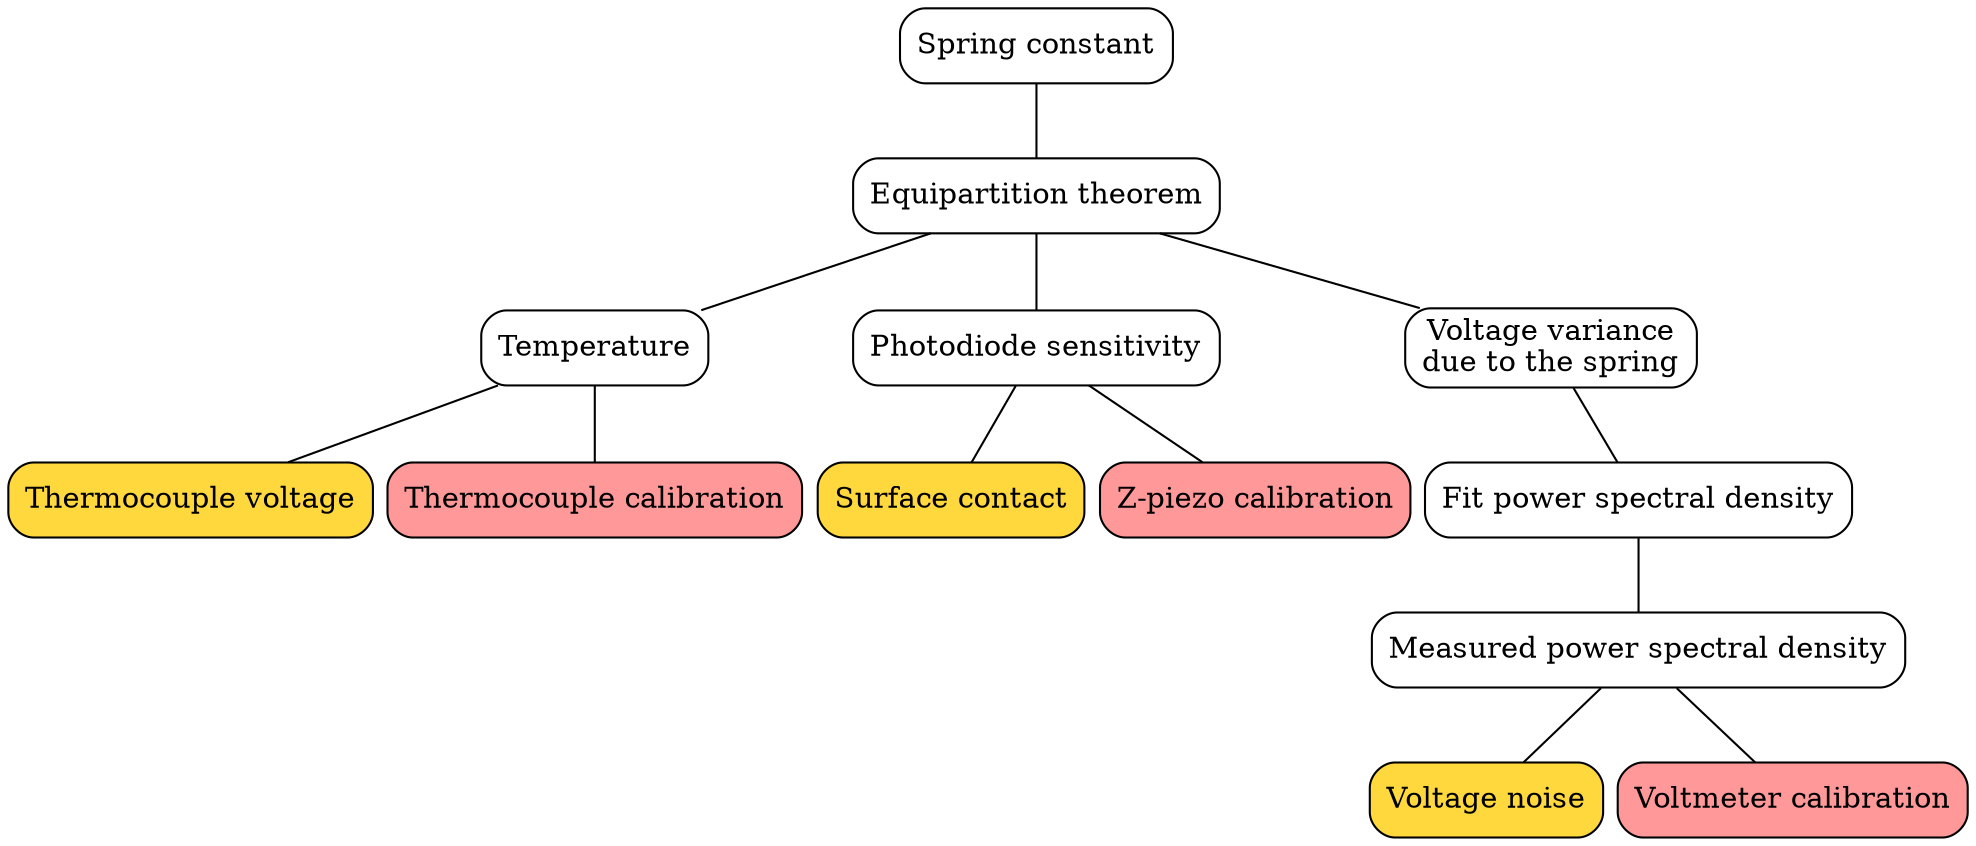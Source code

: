 graph message_handler {

  epsilon=0.01;
  nodesep=0.1; /* inches */

  edge [
//    arrowhead=normal,
//    dir=both,
//    len=1
	];

  /* concept nodes */
  node [
    shape=box,
//    fontsize=12,
    color=black,
    fillcolor=white,
    style="rounded,filled"
	];

  k_spring [label="Spring constant"];
  equipartition [label="Equipartition theorem"];

  temperature [label="Temperature"];

  photo_sense [label="Photodiode sensitivity"];

  voltage_var_spring [label="Voltage variance\ndue to the spring"];
  psd_fit [label="Fit power spectral density"];
  psd_measured [label="Measured power spectral density"];


  /* data nodes */
  node [
    fillcolor="#ffd83d", /* drexel yellow */
	];

  thermocouple [label="Thermocouple voltage"];
  contact_slope [label="Surface contact"];
  voltage_noise [label="Voltage noise"];

  /* Deeper calibration nodes */
  node [
    fillcolor="#ff9999", /* reddish */
	];
  zp_calib [label="Z-piezo calibration"];
  volt_calib [label="Voltmeter calibration"];
  thermocouple_calib [label="Thermocouple calibration"];

  k_spring -- equipartition;

  equipartition -- temperature -- thermocouple;
  equipartition -- photo_sense -- contact_slope;
  equipartition -- voltage_var_spring -- psd_fit -- psd_measured -- voltage_noise;

  temperature -- thermocouple_calib;
  photo_sense -- zp_calib;
  psd_measured -- volt_calib;

}
